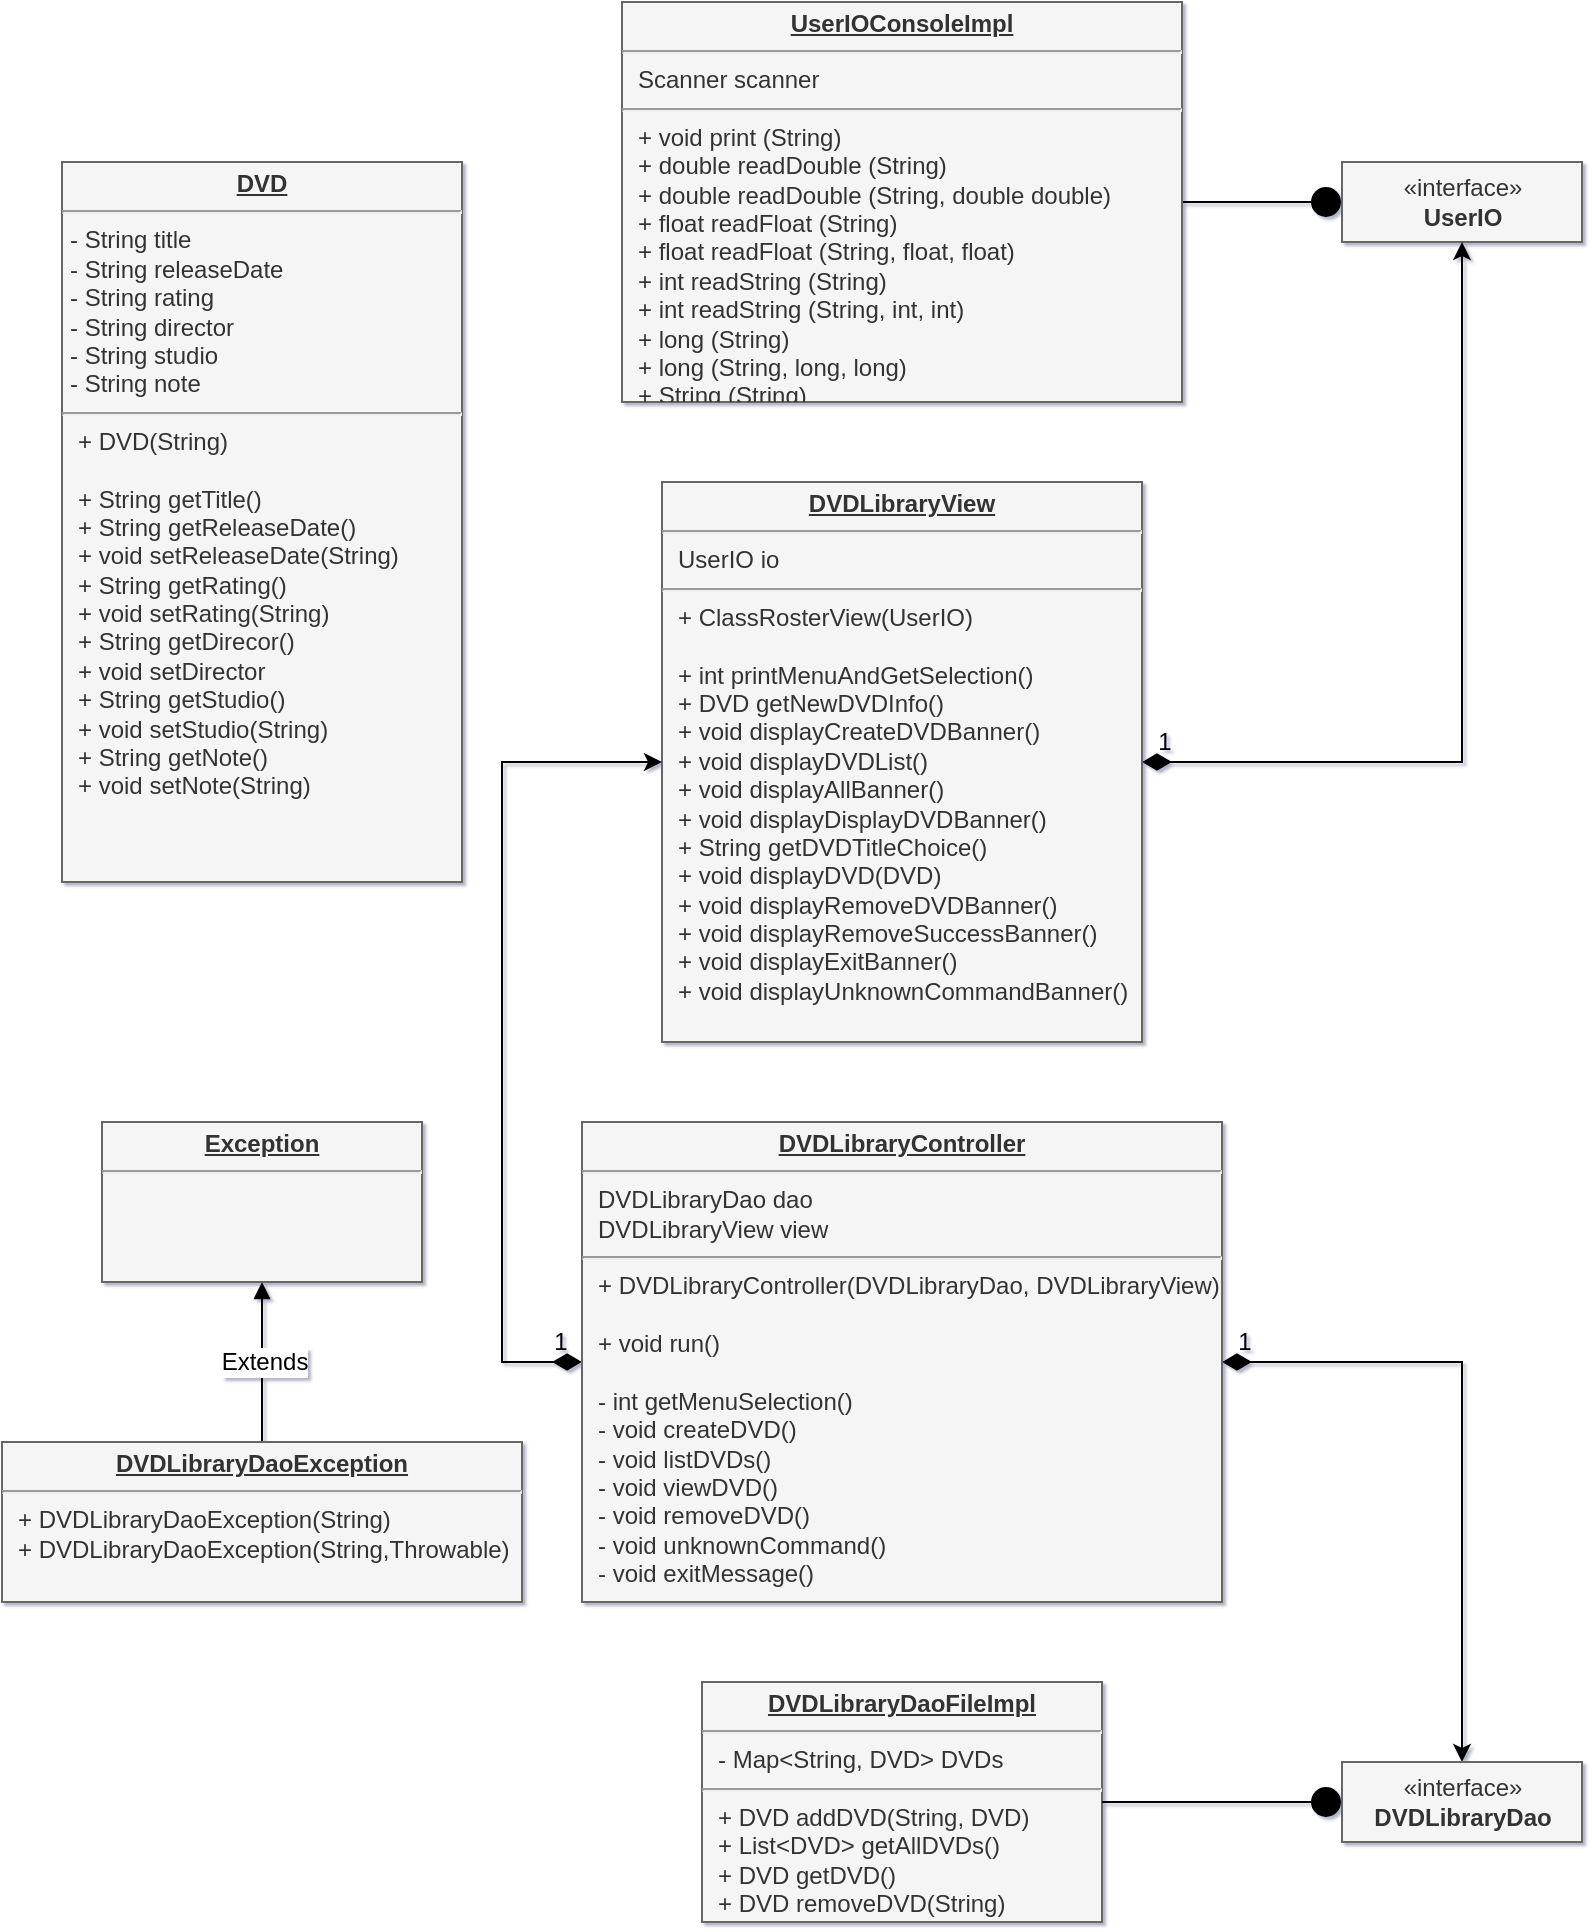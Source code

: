 <mxfile version="11.1.4" type="device"><diagram id="KB3WD5YvCngxbqMJFLbA" name="Page-1"><mxGraphModel dx="998" dy="627" grid="1" gridSize="10" guides="1" tooltips="1" connect="1" arrows="1" fold="1" page="1" pageScale="1" pageWidth="850" pageHeight="1100" background="#ffffff" math="0" shadow="1"><root><mxCell id="0"/><mxCell id="1" parent="0"/><mxCell id="YcAvjacIycho1QC2aGIn-5" value="«interface»&lt;br&gt;&lt;b&gt;UserIO&lt;/b&gt;" style="html=1;fillColor=#f5f5f5;strokeColor=#666666;fontColor=#333333;" vertex="1" parent="1"><mxGeometry x="680" y="120" width="120" height="40" as="geometry"/></mxCell><mxCell id="YcAvjacIycho1QC2aGIn-16" style="edgeStyle=orthogonalEdgeStyle;rounded=0;orthogonalLoop=1;jettySize=auto;html=1;exitX=1;exitY=0.5;exitDx=0;exitDy=0;entryX=0;entryY=0.5;entryDx=0;entryDy=0;endArrow=circle;endFill=1;targetPerimeterSpacing=0;strokeWidth=1;startArrow=none;startFill=0;endSize=6;fillColor=#f5f5f5;strokeColor=#000000;" edge="1" parent="1" source="YcAvjacIycho1QC2aGIn-11" target="YcAvjacIycho1QC2aGIn-5"><mxGeometry relative="1" as="geometry"><mxPoint x="620" y="140" as="targetPoint"/></mxGeometry></mxCell><mxCell id="YcAvjacIycho1QC2aGIn-11" value="&lt;p style=&quot;margin: 0px ; margin-top: 4px ; text-align: center ; text-decoration: underline&quot;&gt;&lt;b&gt;UserIOConsoleImpl&lt;/b&gt;&lt;/p&gt;&lt;hr&gt;&lt;p style=&quot;margin: 0px ; margin-left: 8px&quot;&gt;Scanner scanner&lt;/p&gt;&lt;hr&gt;&lt;p style=&quot;margin: 0px ; margin-left: 8px&quot;&gt;+ void print (String)&lt;br&gt;+ double readDouble (String)&lt;/p&gt;&lt;p style=&quot;margin: 0px ; margin-left: 8px&quot;&gt;+ double readDouble (String, double double)&lt;/p&gt;&lt;p style=&quot;margin: 0px ; margin-left: 8px&quot;&gt;+ float readFloat (String)&lt;/p&gt;&lt;p style=&quot;margin: 0px ; margin-left: 8px&quot;&gt;+ float readFloat (String, float, float)&lt;br&gt;&lt;/p&gt;&lt;p style=&quot;margin: 0px ; margin-left: 8px&quot;&gt;+ int readString (String)&lt;/p&gt;&lt;p style=&quot;margin: 0px ; margin-left: 8px&quot;&gt;+ int readString (String, int, int)&lt;/p&gt;&lt;p style=&quot;margin: 0px ; margin-left: 8px&quot;&gt;+ long (String)&lt;/p&gt;&lt;p style=&quot;margin: 0px ; margin-left: 8px&quot;&gt;+ long (String, long, long)&lt;/p&gt;&lt;p style=&quot;margin: 0px ; margin-left: 8px&quot;&gt;+ String (String)&lt;/p&gt;" style="verticalAlign=top;align=left;overflow=fill;fontSize=12;fontFamily=Helvetica;html=1;fillColor=#f5f5f5;strokeColor=#666666;fontColor=#333333;" vertex="1" parent="1"><mxGeometry x="320" y="40" width="280" height="200" as="geometry"/></mxCell><mxCell id="YcAvjacIycho1QC2aGIn-19" style="edgeStyle=orthogonalEdgeStyle;rounded=0;orthogonalLoop=1;jettySize=auto;html=1;exitX=1;exitY=0.5;exitDx=0;exitDy=0;entryX=0.5;entryY=1;entryDx=0;entryDy=0;startArrow=diamondThin;startFill=1;endArrow=classic;endFill=1;endSize=6;targetPerimeterSpacing=0;strokeColor=#000000;strokeWidth=1;startSize=12;" edge="1" parent="1" source="YcAvjacIycho1QC2aGIn-18" target="YcAvjacIycho1QC2aGIn-5"><mxGeometry relative="1" as="geometry"/></mxCell><mxCell id="YcAvjacIycho1QC2aGIn-20" value="1" style="text;html=1;resizable=0;points=[];align=center;verticalAlign=middle;labelBackgroundColor=none;fontColor=#000000;" vertex="1" connectable="0" parent="YcAvjacIycho1QC2aGIn-19"><mxGeometry x="-0.95" y="1" relative="1" as="geometry"><mxPoint y="-9" as="offset"/></mxGeometry></mxCell><mxCell id="YcAvjacIycho1QC2aGIn-18" value="&lt;p style=&quot;margin: 0px ; margin-top: 4px ; text-align: center ; text-decoration: underline&quot;&gt;&lt;b&gt;DVDLibraryView&lt;/b&gt;&lt;/p&gt;&lt;hr&gt;&lt;p style=&quot;margin: 0px ; margin-left: 8px&quot;&gt;UserIO io&lt;/p&gt;&lt;hr&gt;&lt;p style=&quot;margin: 0px ; margin-left: 8px&quot;&gt;+ ClassRosterView(UserIO)&lt;/p&gt;&lt;p style=&quot;margin: 0px ; margin-left: 8px&quot;&gt;&lt;br&gt;&lt;/p&gt;&lt;p style=&quot;margin: 0px ; margin-left: 8px&quot;&gt;+ int printMenuAndGetSelection()&lt;/p&gt;&lt;p style=&quot;margin: 0px ; margin-left: 8px&quot;&gt;+ DVD getNewDVDInfo()&lt;/p&gt;&lt;p style=&quot;margin: 0px ; margin-left: 8px&quot;&gt;+ void displayCreateDVDBanner()&lt;/p&gt;&lt;p style=&quot;margin: 0px ; margin-left: 8px&quot;&gt;+ void displayDVDList()&lt;/p&gt;&lt;p style=&quot;margin: 0px ; margin-left: 8px&quot;&gt;+ void displayAllBanner()&lt;/p&gt;&lt;p style=&quot;margin: 0px ; margin-left: 8px&quot;&gt;+ void displayDisplayDVDBanner()&lt;/p&gt;&lt;p style=&quot;margin: 0px ; margin-left: 8px&quot;&gt;+ String getDVDTitleChoice()&lt;/p&gt;&lt;p style=&quot;margin: 0px ; margin-left: 8px&quot;&gt;+ void displayDVD(DVD)&lt;/p&gt;&lt;p style=&quot;margin: 0px ; margin-left: 8px&quot;&gt;+ void displayRemoveDVDBanner()&lt;/p&gt;&lt;p style=&quot;margin: 0px ; margin-left: 8px&quot;&gt;+ void displayRemoveSuccessBanner()&lt;/p&gt;&lt;p style=&quot;margin: 0px ; margin-left: 8px&quot;&gt;+ void displayExitBanner()&lt;/p&gt;&lt;p style=&quot;margin: 0px ; margin-left: 8px&quot;&gt;+ void displayUnknownCommandBanner()&lt;/p&gt;" style="verticalAlign=top;align=left;overflow=fill;fontSize=12;fontFamily=Helvetica;html=1;fillColor=#f5f5f5;strokeColor=#666666;fontColor=#333333;" vertex="1" parent="1"><mxGeometry x="340" y="280" width="240" height="280" as="geometry"/></mxCell><mxCell id="YcAvjacIycho1QC2aGIn-26" style="edgeStyle=orthogonalEdgeStyle;rounded=0;orthogonalLoop=1;jettySize=auto;html=1;entryX=0;entryY=0.5;entryDx=0;entryDy=0;startArrow=diamondThin;startFill=1;startSize=12;endArrow=classic;endFill=1;endSize=6;targetPerimeterSpacing=0;strokeColor=#000000;strokeWidth=1;fontColor=#000000;exitX=0;exitY=0.5;exitDx=0;exitDy=0;" edge="1" parent="1" source="YcAvjacIycho1QC2aGIn-21" target="YcAvjacIycho1QC2aGIn-18"><mxGeometry relative="1" as="geometry"><mxPoint x="260" y="720" as="sourcePoint"/><Array as="points"><mxPoint x="260" y="720"/><mxPoint x="260" y="420"/></Array></mxGeometry></mxCell><mxCell id="YcAvjacIycho1QC2aGIn-29" value="1" style="text;html=1;resizable=0;points=[];align=center;verticalAlign=middle;labelBackgroundColor=none;fontColor=#000000;" vertex="1" connectable="0" parent="YcAvjacIycho1QC2aGIn-26"><mxGeometry x="-0.967" y="1" relative="1" as="geometry"><mxPoint x="-4" y="-11" as="offset"/></mxGeometry></mxCell><mxCell id="YcAvjacIycho1QC2aGIn-27" style="edgeStyle=orthogonalEdgeStyle;rounded=0;orthogonalLoop=1;jettySize=auto;html=1;entryX=0.5;entryY=0;entryDx=0;entryDy=0;startArrow=diamondThin;startFill=1;startSize=12;endArrow=classic;endFill=1;endSize=6;targetPerimeterSpacing=0;strokeColor=#000000;strokeWidth=1;fontColor=#000000;" edge="1" parent="1" source="YcAvjacIycho1QC2aGIn-21" target="YcAvjacIycho1QC2aGIn-23"><mxGeometry relative="1" as="geometry"/></mxCell><mxCell id="YcAvjacIycho1QC2aGIn-28" value="1" style="text;html=1;resizable=0;points=[];align=center;verticalAlign=middle;labelBackgroundColor=none;fontColor=#000000;" vertex="1" connectable="0" parent="YcAvjacIycho1QC2aGIn-27"><mxGeometry x="-0.947" relative="1" as="geometry"><mxPoint x="2" y="-10" as="offset"/></mxGeometry></mxCell><mxCell id="YcAvjacIycho1QC2aGIn-21" value="&lt;p style=&quot;margin: 0px ; margin-top: 4px ; text-align: center ; text-decoration: underline&quot;&gt;&lt;b&gt;DVDLibraryController&lt;/b&gt;&lt;/p&gt;&lt;hr&gt;&lt;p style=&quot;margin: 0px ; margin-left: 8px&quot;&gt;DVDLibraryDao dao&lt;/p&gt;&lt;p style=&quot;margin: 0px ; margin-left: 8px&quot;&gt;DVDLibraryView view&lt;/p&gt;&lt;hr&gt;&lt;p style=&quot;margin: 0px ; margin-left: 8px&quot;&gt;+ DVDLibraryController(DVDLibraryDao, DVDLibraryView)&lt;/p&gt;&lt;p style=&quot;margin: 0px ; margin-left: 8px&quot;&gt;&lt;br&gt;&lt;/p&gt;&lt;p style=&quot;margin: 0px ; margin-left: 8px&quot;&gt;+ void run()&lt;/p&gt;&lt;p style=&quot;margin: 0px ; margin-left: 8px&quot;&gt;&lt;br&gt;&lt;/p&gt;&lt;p style=&quot;margin: 0px ; margin-left: 8px&quot;&gt;- int getMenuSelection()&lt;/p&gt;&lt;p style=&quot;margin: 0px ; margin-left: 8px&quot;&gt;- void createDVD()&lt;/p&gt;&lt;p style=&quot;margin: 0px ; margin-left: 8px&quot;&gt;- void listDVDs()&lt;/p&gt;&lt;p style=&quot;margin: 0px ; margin-left: 8px&quot;&gt;- void viewDVD()&lt;/p&gt;&lt;p style=&quot;margin: 0px ; margin-left: 8px&quot;&gt;- void removeDVD()&lt;/p&gt;&lt;p style=&quot;margin: 0px ; margin-left: 8px&quot;&gt;- void unknownCommand()&lt;/p&gt;&lt;p style=&quot;margin: 0px ; margin-left: 8px&quot;&gt;- void exitMessage()&lt;/p&gt;" style="verticalAlign=top;align=left;overflow=fill;fontSize=12;fontFamily=Helvetica;html=1;labelBackgroundColor=none;fillColor=#f5f5f5;strokeColor=#666666;fontColor=#333333;" vertex="1" parent="1"><mxGeometry x="300" y="600" width="320" height="240" as="geometry"/></mxCell><mxCell id="YcAvjacIycho1QC2aGIn-22" value="&lt;p style=&quot;margin: 0px ; margin-top: 4px ; text-align: center ; text-decoration: underline&quot;&gt;&lt;b&gt;DVDLibraryDaoFileImpl&lt;/b&gt;&lt;/p&gt;&lt;hr&gt;&lt;p style=&quot;margin: 0px ; margin-left: 8px&quot;&gt;- Map&amp;lt;String, DVD&amp;gt; DVDs&lt;/p&gt;&lt;hr&gt;&lt;p style=&quot;margin: 0px ; margin-left: 8px&quot;&gt;+ DVD addDVD(String, DVD)&lt;/p&gt;&lt;p style=&quot;margin: 0px ; margin-left: 8px&quot;&gt;+ List&amp;lt;DVD&amp;gt; getAllDVDs()&lt;/p&gt;&lt;p style=&quot;margin: 0px ; margin-left: 8px&quot;&gt;+ DVD getDVD()&lt;/p&gt;&lt;p style=&quot;margin: 0px ; margin-left: 8px&quot;&gt;+ DVD removeDVD(String)&lt;/p&gt;" style="verticalAlign=top;align=left;overflow=fill;fontSize=12;fontFamily=Helvetica;html=1;labelBackgroundColor=none;fillColor=#f5f5f5;strokeColor=#666666;fontColor=#333333;" vertex="1" parent="1"><mxGeometry x="360" y="880" width="200" height="120" as="geometry"/></mxCell><mxCell id="YcAvjacIycho1QC2aGIn-23" value="«interface»&lt;br&gt;&lt;b&gt;DVDLibraryDao&lt;/b&gt;" style="html=1;labelBackgroundColor=none;fontColor=#333333;fillColor=#f5f5f5;strokeColor=#666666;" vertex="1" parent="1"><mxGeometry x="680" y="920" width="120" height="40" as="geometry"/></mxCell><mxCell id="YcAvjacIycho1QC2aGIn-25" style="edgeStyle=orthogonalEdgeStyle;rounded=0;orthogonalLoop=1;jettySize=auto;html=1;endArrow=circle;endFill=1;targetPerimeterSpacing=0;strokeWidth=1;startArrow=none;startFill=0;endSize=6;exitX=1;exitY=0.5;exitDx=0;exitDy=0;entryX=0;entryY=0.5;entryDx=0;entryDy=0;fillColor=#f5f5f5;strokeColor=#000000;" edge="1" parent="1" source="YcAvjacIycho1QC2aGIn-22" target="YcAvjacIycho1QC2aGIn-23"><mxGeometry relative="1" as="geometry"><mxPoint x="590" y="860" as="sourcePoint"/><mxPoint x="660" y="860" as="targetPoint"/><Array as="points"/></mxGeometry></mxCell><mxCell id="YcAvjacIycho1QC2aGIn-33" style="edgeStyle=orthogonalEdgeStyle;rounded=0;orthogonalLoop=1;jettySize=auto;html=1;exitX=0.5;exitY=0;exitDx=0;exitDy=0;entryX=0.5;entryY=1;entryDx=0;entryDy=0;startArrow=none;startFill=0;startSize=12;endArrow=block;endFill=1;endSize=6;targetPerimeterSpacing=0;strokeColor=#000000;strokeWidth=1;fontColor=#000000;" edge="1" parent="1" source="YcAvjacIycho1QC2aGIn-30" target="YcAvjacIycho1QC2aGIn-31"><mxGeometry relative="1" as="geometry"/></mxCell><mxCell id="YcAvjacIycho1QC2aGIn-34" value="Extends" style="text;html=1;resizable=0;points=[];align=center;verticalAlign=middle;labelBackgroundColor=#ffffff;fontColor=#000000;labelBorderColor=none;" vertex="1" connectable="0" parent="YcAvjacIycho1QC2aGIn-33"><mxGeometry y="-1" relative="1" as="geometry"><mxPoint as="offset"/></mxGeometry></mxCell><mxCell id="YcAvjacIycho1QC2aGIn-30" value="&lt;p style=&quot;margin: 0px ; margin-top: 4px ; text-align: center ; text-decoration: underline&quot;&gt;&lt;b&gt;DVDLibraryDaoException&lt;/b&gt;&lt;/p&gt;&lt;hr&gt;&lt;p style=&quot;margin: 0px ; margin-left: 8px&quot;&gt;+ DVDLibraryDaoException(String)&lt;/p&gt;&lt;p style=&quot;margin: 0px ; margin-left: 8px&quot;&gt;+ DVDLibraryDaoException(String,&lt;span&gt;Throwable)&lt;/span&gt;&lt;/p&gt;" style="verticalAlign=top;align=left;overflow=fill;fontSize=12;fontFamily=Helvetica;html=1;labelBackgroundColor=none;fillColor=#f5f5f5;strokeColor=#666666;fontColor=#333333;" vertex="1" parent="1"><mxGeometry x="10" y="760" width="260" height="80" as="geometry"/></mxCell><mxCell id="YcAvjacIycho1QC2aGIn-31" value="&lt;p style=&quot;margin: 0px ; margin-top: 4px ; text-align: center ; text-decoration: underline&quot;&gt;&lt;b&gt;Exception&lt;/b&gt;&lt;/p&gt;&lt;hr&gt;&lt;p style=&quot;margin: 0px ; margin-left: 8px&quot;&gt;&lt;br&gt;&lt;/p&gt;" style="verticalAlign=top;align=left;overflow=fill;fontSize=12;fontFamily=Helvetica;html=1;labelBackgroundColor=none;fillColor=#f5f5f5;strokeColor=#666666;fontColor=#333333;" vertex="1" parent="1"><mxGeometry x="60" y="600" width="160" height="80" as="geometry"/></mxCell><mxCell id="YcAvjacIycho1QC2aGIn-32" value="&lt;p style=&quot;margin: 0px ; margin-top: 4px ; text-align: center ; text-decoration: underline&quot;&gt;&lt;b&gt;DVD&lt;/b&gt;&lt;/p&gt;&lt;hr&gt;&lt;p style=&quot;margin: 0px 0px 0px 4px&quot;&gt;- String title&lt;/p&gt;&lt;p style=&quot;margin: 0px 0px 0px 4px&quot;&gt;- String releaseDate&lt;/p&gt;&lt;p style=&quot;margin: 0px 0px 0px 4px&quot;&gt;- String rating&lt;/p&gt;&lt;p style=&quot;margin: 0px 0px 0px 4px&quot;&gt;- String director&lt;/p&gt;&lt;p style=&quot;margin: 0px 0px 0px 4px&quot;&gt;- String studio&lt;/p&gt;&lt;p style=&quot;margin: 0px 0px 0px 4px&quot;&gt;- String note&lt;/p&gt;&lt;hr&gt;&lt;p style=&quot;margin: 0px ; margin-left: 8px&quot;&gt;+ DVD(String)&lt;/p&gt;&lt;p style=&quot;margin: 0px ; margin-left: 8px&quot;&gt;&lt;br&gt;&lt;/p&gt;&lt;p style=&quot;margin: 0px ; margin-left: 8px&quot;&gt;+ String getTitle()&lt;/p&gt;&lt;p style=&quot;margin: 0px ; margin-left: 8px&quot;&gt;&lt;span&gt;+ String getReleaseDate()&lt;/span&gt;&lt;br&gt;&lt;/p&gt;&lt;p style=&quot;margin: 0px ; margin-left: 8px&quot;&gt;+ void setReleaseDate(String)&lt;/p&gt;&lt;p style=&quot;margin: 0px ; margin-left: 8px&quot;&gt;+ String getRating()&lt;/p&gt;&lt;p style=&quot;margin: 0px ; margin-left: 8px&quot;&gt;+ void setRating(String)&lt;/p&gt;&lt;p style=&quot;margin: 0px ; margin-left: 8px&quot;&gt;+ String getDirecor()&lt;/p&gt;&lt;p style=&quot;margin: 0px ; margin-left: 8px&quot;&gt;+ void setDirector&lt;/p&gt;&lt;p style=&quot;margin: 0px ; margin-left: 8px&quot;&gt;+ String getStudio()&lt;/p&gt;&lt;p style=&quot;margin: 0px ; margin-left: 8px&quot;&gt;+ void setStudio(String)&lt;/p&gt;&lt;p style=&quot;margin: 0px ; margin-left: 8px&quot;&gt;+ String getNote()&lt;/p&gt;&lt;p style=&quot;margin: 0px ; margin-left: 8px&quot;&gt;+ void setNote(String)&lt;/p&gt;" style="verticalAlign=top;align=left;overflow=fill;fontSize=12;fontFamily=Helvetica;html=1;labelBackgroundColor=none;fillColor=#f5f5f5;strokeColor=#666666;fontColor=#333333;" vertex="1" parent="1"><mxGeometry x="40" y="120" width="200" height="360" as="geometry"/></mxCell></root></mxGraphModel></diagram></mxfile>